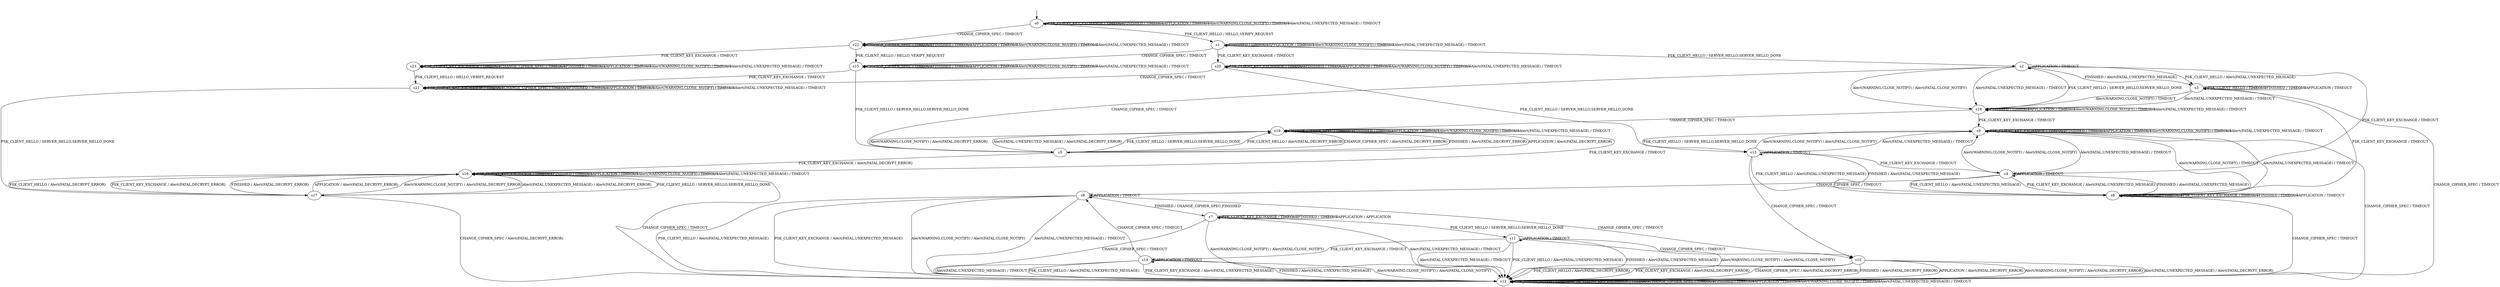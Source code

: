 digraph h7 {
s0 [label="s0"];
s1 [label="s1"];
s22 [label="s22"];
s2 [label="s2"];
s15 [label="s15"];
s20 [label="s20"];
s23 [label="s23"];
s3 [label="s3"];
s4 [label="s4"];
s5 [label="s5"];
s18 [label="s18"];
s21 [label="s21"];
s6 [label="s6"];
s8 [label="s8"];
s9 [label="s9"];
s12 [label="s12"];
s16 [label="s16"];
s19 [label="s19"];
s7 [label="s7"];
s10 [label="s10"];
s13 [label="s13"];
s17 [label="s17"];
s11 [label="s11"];
s14 [label="s14"];
s0 -> s1 [label="PSK_CLIENT_HELLO / HELLO_VERIFY_REQUEST"];
s0 -> s0 [label="PSK_CLIENT_KEY_EXCHANGE / TIMEOUT"];
s0 -> s22 [label="CHANGE_CIPHER_SPEC / TIMEOUT"];
s0 -> s0 [label="FINISHED / TIMEOUT"];
s0 -> s0 [label="APPLICATION / TIMEOUT"];
s0 -> s0 [label="Alert(WARNING,CLOSE_NOTIFY) / TIMEOUT"];
s0 -> s0 [label="Alert(FATAL,UNEXPECTED_MESSAGE) / TIMEOUT"];
s1 -> s2 [label="PSK_CLIENT_HELLO / SERVER_HELLO,SERVER_HELLO_DONE"];
s1 -> s20 [label="PSK_CLIENT_KEY_EXCHANGE / TIMEOUT"];
s1 -> s15 [label="CHANGE_CIPHER_SPEC / TIMEOUT"];
s1 -> s1 [label="FINISHED / TIMEOUT"];
s1 -> s1 [label="APPLICATION / TIMEOUT"];
s1 -> s1 [label="Alert(WARNING,CLOSE_NOTIFY) / TIMEOUT"];
s1 -> s1 [label="Alert(FATAL,UNEXPECTED_MESSAGE) / TIMEOUT"];
s22 -> s15 [label="PSK_CLIENT_HELLO / HELLO_VERIFY_REQUEST"];
s22 -> s23 [label="PSK_CLIENT_KEY_EXCHANGE / TIMEOUT"];
s22 -> s22 [label="CHANGE_CIPHER_SPEC / TIMEOUT"];
s22 -> s22 [label="FINISHED / TIMEOUT"];
s22 -> s22 [label="APPLICATION / TIMEOUT"];
s22 -> s22 [label="Alert(WARNING,CLOSE_NOTIFY) / TIMEOUT"];
s22 -> s22 [label="Alert(FATAL,UNEXPECTED_MESSAGE) / TIMEOUT"];
s2 -> s3 [label="PSK_CLIENT_HELLO / Alert(FATAL,UNEXPECTED_MESSAGE)"];
s2 -> s4 [label="PSK_CLIENT_KEY_EXCHANGE / TIMEOUT"];
s2 -> s5 [label="CHANGE_CIPHER_SPEC / TIMEOUT"];
s2 -> s3 [label="FINISHED / Alert(FATAL,UNEXPECTED_MESSAGE)"];
s2 -> s2 [label="APPLICATION / TIMEOUT"];
s2 -> s18 [label="Alert(WARNING,CLOSE_NOTIFY) / Alert(FATAL,CLOSE_NOTIFY)"];
s2 -> s18 [label="Alert(FATAL,UNEXPECTED_MESSAGE) / TIMEOUT"];
s15 -> s5 [label="PSK_CLIENT_HELLO / SERVER_HELLO,SERVER_HELLO_DONE"];
s15 -> s21 [label="PSK_CLIENT_KEY_EXCHANGE / TIMEOUT"];
s15 -> s15 [label="CHANGE_CIPHER_SPEC / TIMEOUT"];
s15 -> s15 [label="FINISHED / TIMEOUT"];
s15 -> s15 [label="APPLICATION / TIMEOUT"];
s15 -> s15 [label="Alert(WARNING,CLOSE_NOTIFY) / TIMEOUT"];
s15 -> s15 [label="Alert(FATAL,UNEXPECTED_MESSAGE) / TIMEOUT"];
s20 -> s13 [label="PSK_CLIENT_HELLO / SERVER_HELLO,SERVER_HELLO_DONE"];
s20 -> s20 [label="PSK_CLIENT_KEY_EXCHANGE / TIMEOUT"];
s20 -> s21 [label="CHANGE_CIPHER_SPEC / TIMEOUT"];
s20 -> s20 [label="FINISHED / TIMEOUT"];
s20 -> s20 [label="APPLICATION / TIMEOUT"];
s20 -> s20 [label="Alert(WARNING,CLOSE_NOTIFY) / TIMEOUT"];
s20 -> s20 [label="Alert(FATAL,UNEXPECTED_MESSAGE) / TIMEOUT"];
s23 -> s21 [label="PSK_CLIENT_HELLO / HELLO_VERIFY_REQUEST"];
s23 -> s23 [label="PSK_CLIENT_KEY_EXCHANGE / TIMEOUT"];
s23 -> s23 [label="CHANGE_CIPHER_SPEC / TIMEOUT"];
s23 -> s23 [label="FINISHED / TIMEOUT"];
s23 -> s23 [label="APPLICATION / TIMEOUT"];
s23 -> s23 [label="Alert(WARNING,CLOSE_NOTIFY) / TIMEOUT"];
s23 -> s23 [label="Alert(FATAL,UNEXPECTED_MESSAGE) / TIMEOUT"];
s3 -> s3 [label="PSK_CLIENT_HELLO / TIMEOUT"];
s3 -> s8 [label="PSK_CLIENT_KEY_EXCHANGE / TIMEOUT"];
s3 -> s12 [label="CHANGE_CIPHER_SPEC / TIMEOUT"];
s3 -> s3 [label="FINISHED / TIMEOUT"];
s3 -> s3 [label="APPLICATION / TIMEOUT"];
s3 -> s18 [label="Alert(WARNING,CLOSE_NOTIFY) / TIMEOUT"];
s3 -> s18 [label="Alert(FATAL,UNEXPECTED_MESSAGE) / TIMEOUT"];
s4 -> s8 [label="PSK_CLIENT_HELLO / Alert(FATAL,UNEXPECTED_MESSAGE)"];
s4 -> s8 [label="PSK_CLIENT_KEY_EXCHANGE / Alert(FATAL,UNEXPECTED_MESSAGE)"];
s4 -> s6 [label="CHANGE_CIPHER_SPEC / TIMEOUT"];
s4 -> s8 [label="FINISHED / Alert(FATAL,UNEXPECTED_MESSAGE)"];
s4 -> s4 [label="APPLICATION / TIMEOUT"];
s4 -> s9 [label="Alert(WARNING,CLOSE_NOTIFY) / Alert(FATAL,CLOSE_NOTIFY)"];
s4 -> s9 [label="Alert(FATAL,UNEXPECTED_MESSAGE) / TIMEOUT"];
s5 -> s19 [label="PSK_CLIENT_HELLO / Alert(FATAL,DECRYPT_ERROR)"];
s5 -> s16 [label="PSK_CLIENT_KEY_EXCHANGE / Alert(FATAL,DECRYPT_ERROR)"];
s5 -> s19 [label="CHANGE_CIPHER_SPEC / Alert(FATAL,DECRYPT_ERROR)"];
s5 -> s19 [label="FINISHED / Alert(FATAL,DECRYPT_ERROR)"];
s5 -> s19 [label="APPLICATION / Alert(FATAL,DECRYPT_ERROR)"];
s5 -> s19 [label="Alert(WARNING,CLOSE_NOTIFY) / Alert(FATAL,DECRYPT_ERROR)"];
s5 -> s19 [label="Alert(FATAL,UNEXPECTED_MESSAGE) / Alert(FATAL,DECRYPT_ERROR)"];
s18 -> s2 [label="PSK_CLIENT_HELLO / SERVER_HELLO,SERVER_HELLO_DONE"];
s18 -> s9 [label="PSK_CLIENT_KEY_EXCHANGE / TIMEOUT"];
s18 -> s19 [label="CHANGE_CIPHER_SPEC / TIMEOUT"];
s18 -> s18 [label="FINISHED / TIMEOUT"];
s18 -> s18 [label="APPLICATION / TIMEOUT"];
s18 -> s18 [label="Alert(WARNING,CLOSE_NOTIFY) / TIMEOUT"];
s18 -> s18 [label="Alert(FATAL,UNEXPECTED_MESSAGE) / TIMEOUT"];
s21 -> s17 [label="PSK_CLIENT_HELLO / SERVER_HELLO,SERVER_HELLO_DONE"];
s21 -> s21 [label="PSK_CLIENT_KEY_EXCHANGE / TIMEOUT"];
s21 -> s21 [label="CHANGE_CIPHER_SPEC / TIMEOUT"];
s21 -> s21 [label="FINISHED / TIMEOUT"];
s21 -> s21 [label="APPLICATION / TIMEOUT"];
s21 -> s21 [label="Alert(WARNING,CLOSE_NOTIFY) / TIMEOUT"];
s21 -> s21 [label="Alert(FATAL,UNEXPECTED_MESSAGE) / TIMEOUT"];
s6 -> s12 [label="PSK_CLIENT_HELLO / Alert(FATAL,UNEXPECTED_MESSAGE)"];
s6 -> s12 [label="PSK_CLIENT_KEY_EXCHANGE / Alert(FATAL,UNEXPECTED_MESSAGE)"];
s6 -> s10 [label="CHANGE_CIPHER_SPEC / TIMEOUT"];
s6 -> s7 [label="FINISHED / CHANGE_CIPHER_SPEC,FINISHED"];
s6 -> s6 [label="APPLICATION / TIMEOUT"];
s6 -> s12 [label="Alert(WARNING,CLOSE_NOTIFY) / Alert(FATAL,CLOSE_NOTIFY)"];
s6 -> s12 [label="Alert(FATAL,UNEXPECTED_MESSAGE) / TIMEOUT"];
s8 -> s8 [label="PSK_CLIENT_HELLO / TIMEOUT"];
s8 -> s8 [label="PSK_CLIENT_KEY_EXCHANGE / TIMEOUT"];
s8 -> s12 [label="CHANGE_CIPHER_SPEC / TIMEOUT"];
s8 -> s8 [label="FINISHED / TIMEOUT"];
s8 -> s8 [label="APPLICATION / TIMEOUT"];
s8 -> s9 [label="Alert(WARNING,CLOSE_NOTIFY) / TIMEOUT"];
s8 -> s9 [label="Alert(FATAL,UNEXPECTED_MESSAGE) / TIMEOUT"];
s9 -> s13 [label="PSK_CLIENT_HELLO / SERVER_HELLO,SERVER_HELLO_DONE"];
s9 -> s9 [label="PSK_CLIENT_KEY_EXCHANGE / TIMEOUT"];
s9 -> s12 [label="CHANGE_CIPHER_SPEC / TIMEOUT"];
s9 -> s9 [label="FINISHED / TIMEOUT"];
s9 -> s9 [label="APPLICATION / TIMEOUT"];
s9 -> s9 [label="Alert(WARNING,CLOSE_NOTIFY) / TIMEOUT"];
s9 -> s9 [label="Alert(FATAL,UNEXPECTED_MESSAGE) / TIMEOUT"];
s12 -> s12 [label="PSK_CLIENT_HELLO / TIMEOUT"];
s12 -> s12 [label="PSK_CLIENT_KEY_EXCHANGE / TIMEOUT"];
s12 -> s12 [label="CHANGE_CIPHER_SPEC / TIMEOUT"];
s12 -> s12 [label="FINISHED / TIMEOUT"];
s12 -> s12 [label="APPLICATION / TIMEOUT"];
s12 -> s12 [label="Alert(WARNING,CLOSE_NOTIFY) / TIMEOUT"];
s12 -> s12 [label="Alert(FATAL,UNEXPECTED_MESSAGE) / TIMEOUT"];
s16 -> s17 [label="PSK_CLIENT_HELLO / SERVER_HELLO,SERVER_HELLO_DONE"];
s16 -> s16 [label="PSK_CLIENT_KEY_EXCHANGE / TIMEOUT"];
s16 -> s12 [label="CHANGE_CIPHER_SPEC / TIMEOUT"];
s16 -> s16 [label="FINISHED / TIMEOUT"];
s16 -> s16 [label="APPLICATION / TIMEOUT"];
s16 -> s16 [label="Alert(WARNING,CLOSE_NOTIFY) / TIMEOUT"];
s16 -> s16 [label="Alert(FATAL,UNEXPECTED_MESSAGE) / TIMEOUT"];
s19 -> s5 [label="PSK_CLIENT_HELLO / SERVER_HELLO,SERVER_HELLO_DONE"];
s19 -> s16 [label="PSK_CLIENT_KEY_EXCHANGE / TIMEOUT"];
s19 -> s19 [label="CHANGE_CIPHER_SPEC / TIMEOUT"];
s19 -> s19 [label="FINISHED / TIMEOUT"];
s19 -> s19 [label="APPLICATION / TIMEOUT"];
s19 -> s19 [label="Alert(WARNING,CLOSE_NOTIFY) / TIMEOUT"];
s19 -> s19 [label="Alert(FATAL,UNEXPECTED_MESSAGE) / TIMEOUT"];
s7 -> s11 [label="PSK_CLIENT_HELLO / SERVER_HELLO,SERVER_HELLO_DONE"];
s7 -> s7 [label="PSK_CLIENT_KEY_EXCHANGE / TIMEOUT"];
s7 -> s12 [label="CHANGE_CIPHER_SPEC / TIMEOUT"];
s7 -> s7 [label="FINISHED / TIMEOUT"];
s7 -> s7 [label="APPLICATION / APPLICATION"];
s7 -> s12 [label="Alert(WARNING,CLOSE_NOTIFY) / Alert(FATAL,CLOSE_NOTIFY)"];
s7 -> s12 [label="Alert(FATAL,UNEXPECTED_MESSAGE) / TIMEOUT"];
s10 -> s12 [label="PSK_CLIENT_HELLO / Alert(FATAL,DECRYPT_ERROR)"];
s10 -> s12 [label="PSK_CLIENT_KEY_EXCHANGE / Alert(FATAL,DECRYPT_ERROR)"];
s10 -> s12 [label="CHANGE_CIPHER_SPEC / Alert(FATAL,DECRYPT_ERROR)"];
s10 -> s12 [label="FINISHED / Alert(FATAL,DECRYPT_ERROR)"];
s10 -> s12 [label="APPLICATION / Alert(FATAL,DECRYPT_ERROR)"];
s10 -> s12 [label="Alert(WARNING,CLOSE_NOTIFY) / Alert(FATAL,DECRYPT_ERROR)"];
s10 -> s12 [label="Alert(FATAL,UNEXPECTED_MESSAGE) / Alert(FATAL,DECRYPT_ERROR)"];
s13 -> s8 [label="PSK_CLIENT_HELLO / Alert(FATAL,UNEXPECTED_MESSAGE)"];
s13 -> s4 [label="PSK_CLIENT_KEY_EXCHANGE / TIMEOUT"];
s13 -> s10 [label="CHANGE_CIPHER_SPEC / TIMEOUT"];
s13 -> s8 [label="FINISHED / Alert(FATAL,UNEXPECTED_MESSAGE)"];
s13 -> s13 [label="APPLICATION / TIMEOUT"];
s13 -> s9 [label="Alert(WARNING,CLOSE_NOTIFY) / Alert(FATAL,CLOSE_NOTIFY)"];
s13 -> s9 [label="Alert(FATAL,UNEXPECTED_MESSAGE) / TIMEOUT"];
s17 -> s16 [label="PSK_CLIENT_HELLO / Alert(FATAL,DECRYPT_ERROR)"];
s17 -> s16 [label="PSK_CLIENT_KEY_EXCHANGE / Alert(FATAL,DECRYPT_ERROR)"];
s17 -> s12 [label="CHANGE_CIPHER_SPEC / Alert(FATAL,DECRYPT_ERROR)"];
s17 -> s16 [label="FINISHED / Alert(FATAL,DECRYPT_ERROR)"];
s17 -> s16 [label="APPLICATION / Alert(FATAL,DECRYPT_ERROR)"];
s17 -> s16 [label="Alert(WARNING,CLOSE_NOTIFY) / Alert(FATAL,DECRYPT_ERROR)"];
s17 -> s16 [label="Alert(FATAL,UNEXPECTED_MESSAGE) / Alert(FATAL,DECRYPT_ERROR)"];
s11 -> s12 [label="PSK_CLIENT_HELLO / Alert(FATAL,UNEXPECTED_MESSAGE)"];
s11 -> s14 [label="PSK_CLIENT_KEY_EXCHANGE / TIMEOUT"];
s11 -> s10 [label="CHANGE_CIPHER_SPEC / TIMEOUT"];
s11 -> s12 [label="FINISHED / Alert(FATAL,UNEXPECTED_MESSAGE)"];
s11 -> s11 [label="APPLICATION / TIMEOUT"];
s11 -> s12 [label="Alert(WARNING,CLOSE_NOTIFY) / Alert(FATAL,CLOSE_NOTIFY)"];
s11 -> s12 [label="Alert(FATAL,UNEXPECTED_MESSAGE) / TIMEOUT"];
s14 -> s12 [label="PSK_CLIENT_HELLO / Alert(FATAL,UNEXPECTED_MESSAGE)"];
s14 -> s12 [label="PSK_CLIENT_KEY_EXCHANGE / Alert(FATAL,UNEXPECTED_MESSAGE)"];
s14 -> s6 [label="CHANGE_CIPHER_SPEC / TIMEOUT"];
s14 -> s12 [label="FINISHED / Alert(FATAL,UNEXPECTED_MESSAGE)"];
s14 -> s14 [label="APPLICATION / TIMEOUT"];
s14 -> s12 [label="Alert(WARNING,CLOSE_NOTIFY) / Alert(FATAL,CLOSE_NOTIFY)"];
s14 -> s12 [label="Alert(FATAL,UNEXPECTED_MESSAGE) / TIMEOUT"];
__start0 [shape=none, label=""];
__start0 -> s0 [label=""];
}
